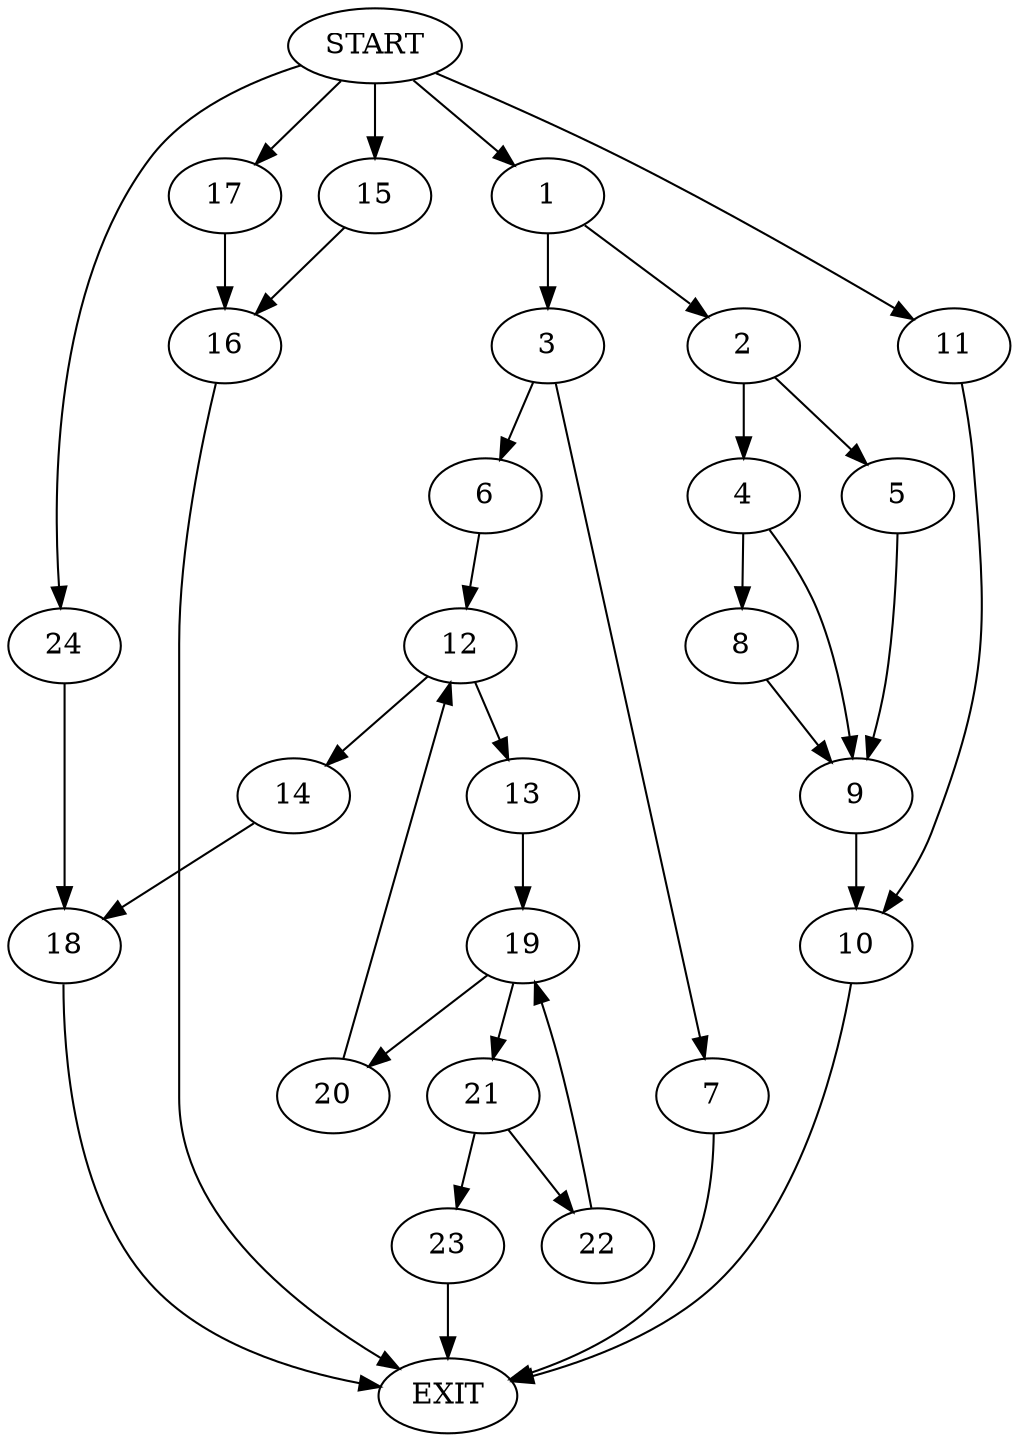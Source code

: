 digraph {
0 [label="START"]
25 [label="EXIT"]
0 -> 1
1 -> 2
1 -> 3
2 -> 4
2 -> 5
3 -> 6
3 -> 7
4 -> 8
4 -> 9
5 -> 9
9 -> 10
8 -> 9
10 -> 25
0 -> 11
11 -> 10
6 -> 12
7 -> 25
12 -> 13
12 -> 14
0 -> 15
15 -> 16
16 -> 25
0 -> 17
17 -> 16
14 -> 18
13 -> 19
19 -> 20
19 -> 21
21 -> 22
21 -> 23
20 -> 12
22 -> 19
23 -> 25
18 -> 25
0 -> 24
24 -> 18
}
